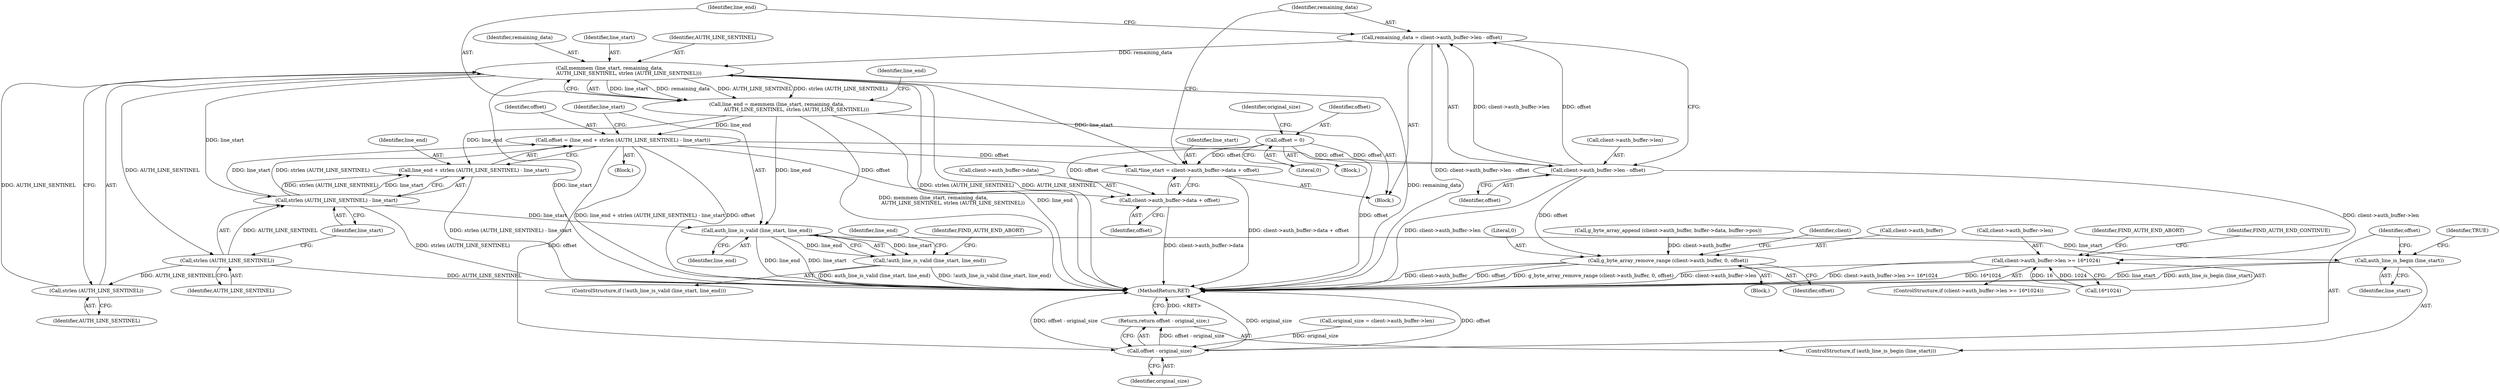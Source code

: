 digraph "0_flatpak_52346bf187b5a7f1c0fe9075b328b7ad6abe78f6@API" {
"1000145" [label="(Call,remaining_data = client->auth_buffer->len - offset)"];
"1000147" [label="(Call,client->auth_buffer->len - offset)"];
"1000166" [label="(Call,offset = (line_end + strlen (AUTH_LINE_SENTINEL) - line_start))"];
"1000155" [label="(Call,line_end = memmem (line_start, remaining_data,\n                         AUTH_LINE_SENTINEL, strlen (AUTH_LINE_SENTINEL)))"];
"1000157" [label="(Call,memmem (line_start, remaining_data,\n                         AUTH_LINE_SENTINEL, strlen (AUTH_LINE_SENTINEL)))"];
"1000135" [label="(Call,*line_start = client->auth_buffer->data + offset)"];
"1000110" [label="(Call,offset = 0)"];
"1000145" [label="(Call,remaining_data = client->auth_buffer->len - offset)"];
"1000161" [label="(Call,strlen (AUTH_LINE_SENTINEL))"];
"1000171" [label="(Call,strlen (AUTH_LINE_SENTINEL))"];
"1000170" [label="(Call,strlen (AUTH_LINE_SENTINEL) - line_start)"];
"1000137" [label="(Call,client->auth_buffer->data + offset)"];
"1000194" [label="(Call,g_byte_array_remove_range (client->auth_buffer, 0, offset))"];
"1000201" [label="(Call,client->auth_buffer->len >= 16*1024)"];
"1000189" [label="(Call,offset - original_size)"];
"1000188" [label="(Return,return offset - original_size;)"];
"1000168" [label="(Call,line_end + strlen (AUTH_LINE_SENTINEL) - line_start)"];
"1000176" [label="(Call,auth_line_is_valid (line_start, line_end))"];
"1000175" [label="(Call,!auth_line_is_valid (line_start, line_end))"];
"1000186" [label="(Call,auth_line_is_begin (line_start))"];
"1000133" [label="(Block,)"];
"1000173" [label="(Identifier,line_start)"];
"1000143" [label="(Identifier,offset)"];
"1000161" [label="(Call,strlen (AUTH_LINE_SENTINEL))"];
"1000204" [label="(Identifier,client)"];
"1000177" [label="(Identifier,line_start)"];
"1000194" [label="(Call,g_byte_array_remove_range (client->auth_buffer, 0, offset))"];
"1000190" [label="(Identifier,offset)"];
"1000156" [label="(Identifier,line_end)"];
"1000114" [label="(Call,original_size = client->auth_buffer->len)"];
"1000137" [label="(Call,client->auth_buffer->data + offset)"];
"1000168" [label="(Call,line_end + strlen (AUTH_LINE_SENTINEL) - line_start)"];
"1000200" [label="(ControlStructure,if (client->auth_buffer->len >= 16*1024))"];
"1000186" [label="(Call,auth_line_is_begin (line_start))"];
"1000195" [label="(Call,client->auth_buffer)"];
"1000155" [label="(Call,line_end = memmem (line_start, remaining_data,\n                         AUTH_LINE_SENTINEL, strlen (AUTH_LINE_SENTINEL)))"];
"1000166" [label="(Call,offset = (line_end + strlen (AUTH_LINE_SENTINEL) - line_start))"];
"1000115" [label="(Identifier,original_size)"];
"1000164" [label="(Identifier,line_end)"];
"1000174" [label="(ControlStructure,if (!auth_line_is_valid (line_start, line_end)))"];
"1000159" [label="(Identifier,remaining_data)"];
"1000198" [label="(Literal,0)"];
"1000191" [label="(Identifier,original_size)"];
"1000110" [label="(Call,offset = 0)"];
"1000162" [label="(Identifier,AUTH_LINE_SENTINEL)"];
"1000187" [label="(Identifier,line_start)"];
"1000145" [label="(Call,remaining_data = client->auth_buffer->len - offset)"];
"1000171" [label="(Call,strlen (AUTH_LINE_SENTINEL))"];
"1000211" [label="(Identifier,FIND_AUTH_END_ABORT)"];
"1000214" [label="(MethodReturn,RET)"];
"1000157" [label="(Call,memmem (line_start, remaining_data,\n                         AUTH_LINE_SENTINEL, strlen (AUTH_LINE_SENTINEL)))"];
"1000108" [label="(Block,)"];
"1000138" [label="(Call,client->auth_buffer->data)"];
"1000178" [label="(Identifier,line_end)"];
"1000183" [label="(Identifier,line_end)"];
"1000201" [label="(Call,client->auth_buffer->len >= 16*1024)"];
"1000189" [label="(Call,offset - original_size)"];
"1000176" [label="(Call,auth_line_is_valid (line_start, line_end))"];
"1000213" [label="(Identifier,FIND_AUTH_END_CONTINUE)"];
"1000135" [label="(Call,*line_start = client->auth_buffer->data + offset)"];
"1000170" [label="(Call,strlen (AUTH_LINE_SENTINEL) - line_start)"];
"1000146" [label="(Identifier,remaining_data)"];
"1000121" [label="(Call,g_byte_array_append (client->auth_buffer, buffer->data, buffer->pos))"];
"1000112" [label="(Literal,0)"];
"1000111" [label="(Identifier,offset)"];
"1000169" [label="(Identifier,line_end)"];
"1000158" [label="(Identifier,line_start)"];
"1000175" [label="(Call,!auth_line_is_valid (line_start, line_end))"];
"1000148" [label="(Call,client->auth_buffer->len)"];
"1000180" [label="(Identifier,FIND_AUTH_END_ABORT)"];
"1000153" [label="(Identifier,offset)"];
"1000132" [label="(Identifier,TRUE)"];
"1000188" [label="(Return,return offset - original_size;)"];
"1000172" [label="(Identifier,AUTH_LINE_SENTINEL)"];
"1000147" [label="(Call,client->auth_buffer->len - offset)"];
"1000160" [label="(Identifier,AUTH_LINE_SENTINEL)"];
"1000193" [label="(Block,)"];
"1000202" [label="(Call,client->auth_buffer->len)"];
"1000167" [label="(Identifier,offset)"];
"1000185" [label="(ControlStructure,if (auth_line_is_begin (line_start)))"];
"1000199" [label="(Identifier,offset)"];
"1000207" [label="(Call,16*1024)"];
"1000165" [label="(Block,)"];
"1000136" [label="(Identifier,line_start)"];
"1000145" -> "1000133"  [label="AST: "];
"1000145" -> "1000147"  [label="CFG: "];
"1000146" -> "1000145"  [label="AST: "];
"1000147" -> "1000145"  [label="AST: "];
"1000156" -> "1000145"  [label="CFG: "];
"1000145" -> "1000214"  [label="DDG: client->auth_buffer->len - offset"];
"1000147" -> "1000145"  [label="DDG: client->auth_buffer->len"];
"1000147" -> "1000145"  [label="DDG: offset"];
"1000145" -> "1000157"  [label="DDG: remaining_data"];
"1000147" -> "1000153"  [label="CFG: "];
"1000148" -> "1000147"  [label="AST: "];
"1000153" -> "1000147"  [label="AST: "];
"1000147" -> "1000214"  [label="DDG: client->auth_buffer->len"];
"1000166" -> "1000147"  [label="DDG: offset"];
"1000110" -> "1000147"  [label="DDG: offset"];
"1000147" -> "1000194"  [label="DDG: offset"];
"1000147" -> "1000201"  [label="DDG: client->auth_buffer->len"];
"1000166" -> "1000165"  [label="AST: "];
"1000166" -> "1000168"  [label="CFG: "];
"1000167" -> "1000166"  [label="AST: "];
"1000168" -> "1000166"  [label="AST: "];
"1000177" -> "1000166"  [label="CFG: "];
"1000166" -> "1000214"  [label="DDG: line_end + strlen (AUTH_LINE_SENTINEL) - line_start"];
"1000166" -> "1000214"  [label="DDG: offset"];
"1000166" -> "1000135"  [label="DDG: offset"];
"1000166" -> "1000137"  [label="DDG: offset"];
"1000155" -> "1000166"  [label="DDG: line_end"];
"1000170" -> "1000166"  [label="DDG: strlen (AUTH_LINE_SENTINEL)"];
"1000170" -> "1000166"  [label="DDG: line_start"];
"1000166" -> "1000189"  [label="DDG: offset"];
"1000155" -> "1000133"  [label="AST: "];
"1000155" -> "1000157"  [label="CFG: "];
"1000156" -> "1000155"  [label="AST: "];
"1000157" -> "1000155"  [label="AST: "];
"1000164" -> "1000155"  [label="CFG: "];
"1000155" -> "1000214"  [label="DDG: memmem (line_start, remaining_data,\n                         AUTH_LINE_SENTINEL, strlen (AUTH_LINE_SENTINEL))"];
"1000155" -> "1000214"  [label="DDG: line_end"];
"1000157" -> "1000155"  [label="DDG: line_start"];
"1000157" -> "1000155"  [label="DDG: remaining_data"];
"1000157" -> "1000155"  [label="DDG: AUTH_LINE_SENTINEL"];
"1000157" -> "1000155"  [label="DDG: strlen (AUTH_LINE_SENTINEL)"];
"1000155" -> "1000168"  [label="DDG: line_end"];
"1000155" -> "1000176"  [label="DDG: line_end"];
"1000157" -> "1000161"  [label="CFG: "];
"1000158" -> "1000157"  [label="AST: "];
"1000159" -> "1000157"  [label="AST: "];
"1000160" -> "1000157"  [label="AST: "];
"1000161" -> "1000157"  [label="AST: "];
"1000157" -> "1000214"  [label="DDG: remaining_data"];
"1000157" -> "1000214"  [label="DDG: AUTH_LINE_SENTINEL"];
"1000157" -> "1000214"  [label="DDG: line_start"];
"1000157" -> "1000214"  [label="DDG: strlen (AUTH_LINE_SENTINEL)"];
"1000135" -> "1000157"  [label="DDG: line_start"];
"1000161" -> "1000157"  [label="DDG: AUTH_LINE_SENTINEL"];
"1000157" -> "1000171"  [label="DDG: AUTH_LINE_SENTINEL"];
"1000157" -> "1000170"  [label="DDG: line_start"];
"1000135" -> "1000133"  [label="AST: "];
"1000135" -> "1000137"  [label="CFG: "];
"1000136" -> "1000135"  [label="AST: "];
"1000137" -> "1000135"  [label="AST: "];
"1000146" -> "1000135"  [label="CFG: "];
"1000135" -> "1000214"  [label="DDG: client->auth_buffer->data + offset"];
"1000110" -> "1000135"  [label="DDG: offset"];
"1000110" -> "1000108"  [label="AST: "];
"1000110" -> "1000112"  [label="CFG: "];
"1000111" -> "1000110"  [label="AST: "];
"1000112" -> "1000110"  [label="AST: "];
"1000115" -> "1000110"  [label="CFG: "];
"1000110" -> "1000214"  [label="DDG: offset"];
"1000110" -> "1000137"  [label="DDG: offset"];
"1000161" -> "1000162"  [label="CFG: "];
"1000162" -> "1000161"  [label="AST: "];
"1000171" -> "1000161"  [label="DDG: AUTH_LINE_SENTINEL"];
"1000171" -> "1000170"  [label="AST: "];
"1000171" -> "1000172"  [label="CFG: "];
"1000172" -> "1000171"  [label="AST: "];
"1000173" -> "1000171"  [label="CFG: "];
"1000171" -> "1000214"  [label="DDG: AUTH_LINE_SENTINEL"];
"1000171" -> "1000170"  [label="DDG: AUTH_LINE_SENTINEL"];
"1000170" -> "1000168"  [label="AST: "];
"1000170" -> "1000173"  [label="CFG: "];
"1000173" -> "1000170"  [label="AST: "];
"1000168" -> "1000170"  [label="CFG: "];
"1000170" -> "1000214"  [label="DDG: strlen (AUTH_LINE_SENTINEL)"];
"1000170" -> "1000168"  [label="DDG: strlen (AUTH_LINE_SENTINEL)"];
"1000170" -> "1000168"  [label="DDG: line_start"];
"1000170" -> "1000176"  [label="DDG: line_start"];
"1000137" -> "1000143"  [label="CFG: "];
"1000138" -> "1000137"  [label="AST: "];
"1000143" -> "1000137"  [label="AST: "];
"1000137" -> "1000214"  [label="DDG: client->auth_buffer->data"];
"1000194" -> "1000193"  [label="AST: "];
"1000194" -> "1000199"  [label="CFG: "];
"1000195" -> "1000194"  [label="AST: "];
"1000198" -> "1000194"  [label="AST: "];
"1000199" -> "1000194"  [label="AST: "];
"1000204" -> "1000194"  [label="CFG: "];
"1000194" -> "1000214"  [label="DDG: offset"];
"1000194" -> "1000214"  [label="DDG: g_byte_array_remove_range (client->auth_buffer, 0, offset)"];
"1000194" -> "1000214"  [label="DDG: client->auth_buffer"];
"1000121" -> "1000194"  [label="DDG: client->auth_buffer"];
"1000201" -> "1000200"  [label="AST: "];
"1000201" -> "1000207"  [label="CFG: "];
"1000202" -> "1000201"  [label="AST: "];
"1000207" -> "1000201"  [label="AST: "];
"1000211" -> "1000201"  [label="CFG: "];
"1000213" -> "1000201"  [label="CFG: "];
"1000201" -> "1000214"  [label="DDG: 16*1024"];
"1000201" -> "1000214"  [label="DDG: client->auth_buffer->len"];
"1000201" -> "1000214"  [label="DDG: client->auth_buffer->len >= 16*1024"];
"1000207" -> "1000201"  [label="DDG: 16"];
"1000207" -> "1000201"  [label="DDG: 1024"];
"1000189" -> "1000188"  [label="AST: "];
"1000189" -> "1000191"  [label="CFG: "];
"1000190" -> "1000189"  [label="AST: "];
"1000191" -> "1000189"  [label="AST: "];
"1000188" -> "1000189"  [label="CFG: "];
"1000189" -> "1000214"  [label="DDG: offset"];
"1000189" -> "1000214"  [label="DDG: offset - original_size"];
"1000189" -> "1000214"  [label="DDG: original_size"];
"1000189" -> "1000188"  [label="DDG: offset - original_size"];
"1000114" -> "1000189"  [label="DDG: original_size"];
"1000188" -> "1000185"  [label="AST: "];
"1000214" -> "1000188"  [label="CFG: "];
"1000188" -> "1000214"  [label="DDG: <RET>"];
"1000169" -> "1000168"  [label="AST: "];
"1000168" -> "1000214"  [label="DDG: strlen (AUTH_LINE_SENTINEL) - line_start"];
"1000176" -> "1000175"  [label="AST: "];
"1000176" -> "1000178"  [label="CFG: "];
"1000177" -> "1000176"  [label="AST: "];
"1000178" -> "1000176"  [label="AST: "];
"1000175" -> "1000176"  [label="CFG: "];
"1000176" -> "1000214"  [label="DDG: line_end"];
"1000176" -> "1000214"  [label="DDG: line_start"];
"1000176" -> "1000175"  [label="DDG: line_start"];
"1000176" -> "1000175"  [label="DDG: line_end"];
"1000176" -> "1000186"  [label="DDG: line_start"];
"1000175" -> "1000174"  [label="AST: "];
"1000180" -> "1000175"  [label="CFG: "];
"1000183" -> "1000175"  [label="CFG: "];
"1000175" -> "1000214"  [label="DDG: auth_line_is_valid (line_start, line_end)"];
"1000175" -> "1000214"  [label="DDG: !auth_line_is_valid (line_start, line_end)"];
"1000186" -> "1000185"  [label="AST: "];
"1000186" -> "1000187"  [label="CFG: "];
"1000187" -> "1000186"  [label="AST: "];
"1000132" -> "1000186"  [label="CFG: "];
"1000190" -> "1000186"  [label="CFG: "];
"1000186" -> "1000214"  [label="DDG: auth_line_is_begin (line_start)"];
"1000186" -> "1000214"  [label="DDG: line_start"];
}
